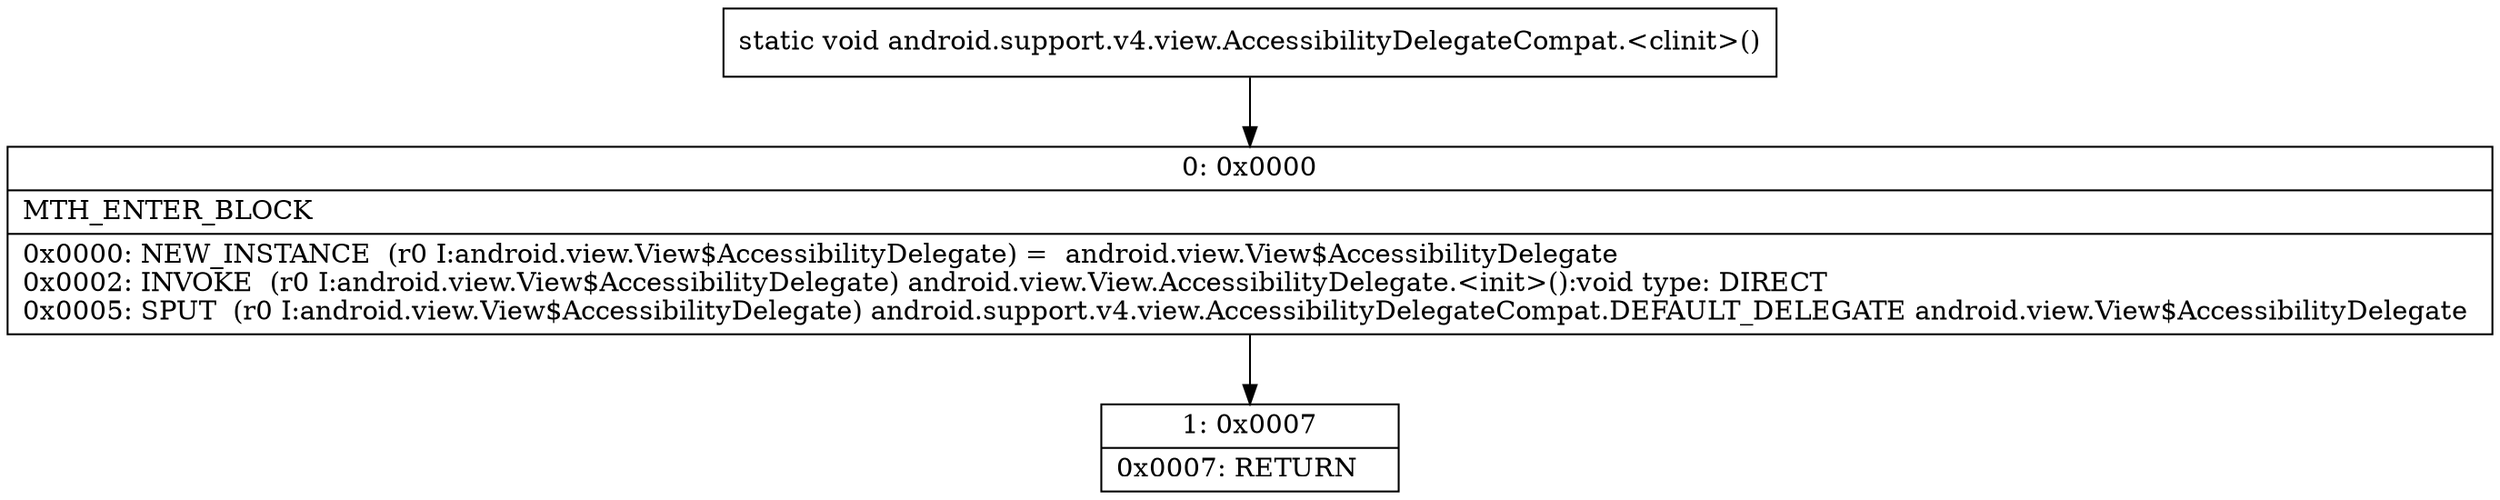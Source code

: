 digraph "CFG forandroid.support.v4.view.AccessibilityDelegateCompat.\<clinit\>()V" {
Node_0 [shape=record,label="{0\:\ 0x0000|MTH_ENTER_BLOCK\l|0x0000: NEW_INSTANCE  (r0 I:android.view.View$AccessibilityDelegate) =  android.view.View$AccessibilityDelegate \l0x0002: INVOKE  (r0 I:android.view.View$AccessibilityDelegate) android.view.View.AccessibilityDelegate.\<init\>():void type: DIRECT \l0x0005: SPUT  (r0 I:android.view.View$AccessibilityDelegate) android.support.v4.view.AccessibilityDelegateCompat.DEFAULT_DELEGATE android.view.View$AccessibilityDelegate \l}"];
Node_1 [shape=record,label="{1\:\ 0x0007|0x0007: RETURN   \l}"];
MethodNode[shape=record,label="{static void android.support.v4.view.AccessibilityDelegateCompat.\<clinit\>() }"];
MethodNode -> Node_0;
Node_0 -> Node_1;
}

